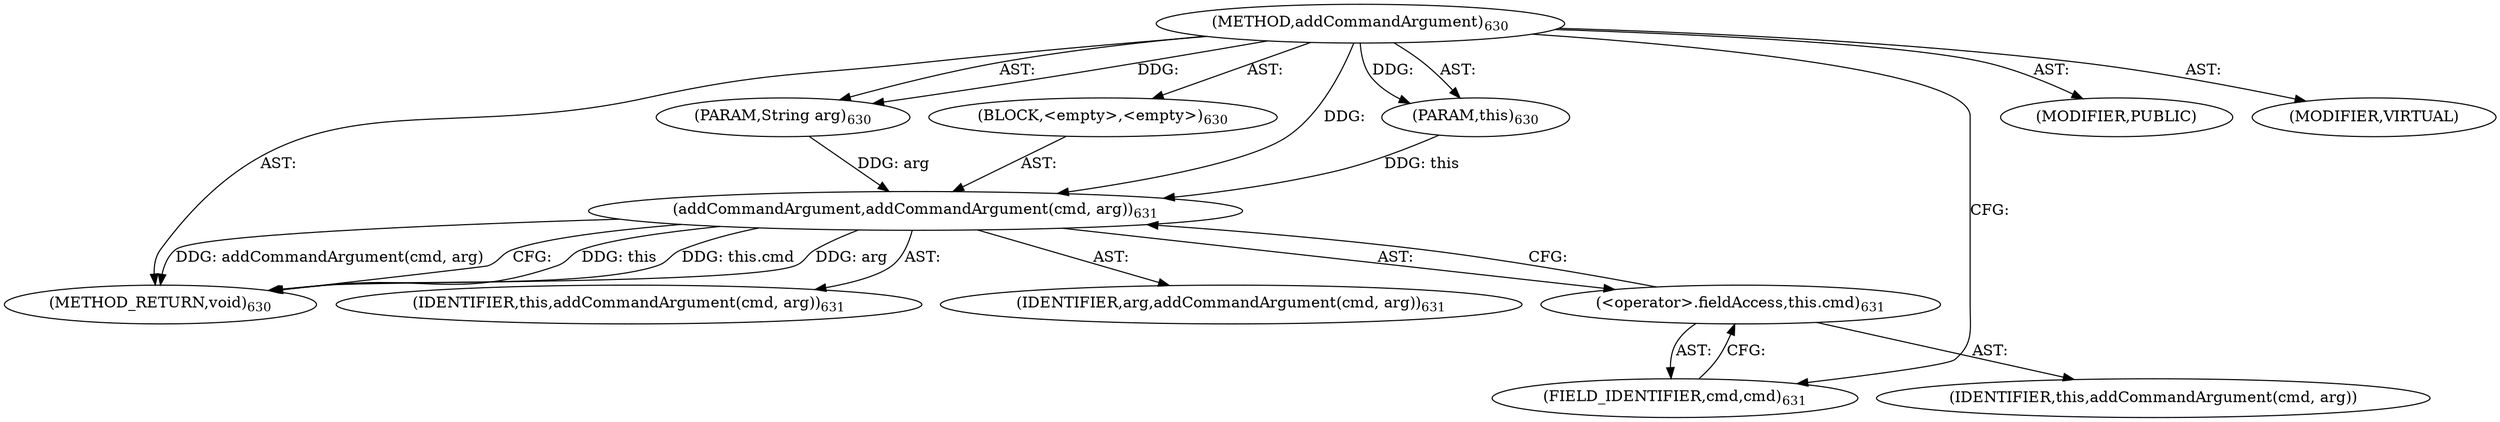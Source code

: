 digraph "addCommandArgument" {  
"111669149719" [label = <(METHOD,addCommandArgument)<SUB>630</SUB>> ]
"115964117013" [label = <(PARAM,this)<SUB>630</SUB>> ]
"115964117040" [label = <(PARAM,String arg)<SUB>630</SUB>> ]
"25769803867" [label = <(BLOCK,&lt;empty&gt;,&lt;empty&gt;)<SUB>630</SUB>> ]
"30064771415" [label = <(addCommandArgument,addCommandArgument(cmd, arg))<SUB>631</SUB>> ]
"68719476794" [label = <(IDENTIFIER,this,addCommandArgument(cmd, arg))<SUB>631</SUB>> ]
"30064771416" [label = <(&lt;operator&gt;.fieldAccess,this.cmd)<SUB>631</SUB>> ]
"68719477038" [label = <(IDENTIFIER,this,addCommandArgument(cmd, arg))> ]
"55834574933" [label = <(FIELD_IDENTIFIER,cmd,cmd)<SUB>631</SUB>> ]
"68719477039" [label = <(IDENTIFIER,arg,addCommandArgument(cmd, arg))<SUB>631</SUB>> ]
"133143986248" [label = <(MODIFIER,PUBLIC)> ]
"133143986249" [label = <(MODIFIER,VIRTUAL)> ]
"128849018903" [label = <(METHOD_RETURN,void)<SUB>630</SUB>> ]
  "111669149719" -> "115964117013"  [ label = "AST: "] 
  "111669149719" -> "115964117040"  [ label = "AST: "] 
  "111669149719" -> "25769803867"  [ label = "AST: "] 
  "111669149719" -> "133143986248"  [ label = "AST: "] 
  "111669149719" -> "133143986249"  [ label = "AST: "] 
  "111669149719" -> "128849018903"  [ label = "AST: "] 
  "25769803867" -> "30064771415"  [ label = "AST: "] 
  "30064771415" -> "68719476794"  [ label = "AST: "] 
  "30064771415" -> "30064771416"  [ label = "AST: "] 
  "30064771415" -> "68719477039"  [ label = "AST: "] 
  "30064771416" -> "68719477038"  [ label = "AST: "] 
  "30064771416" -> "55834574933"  [ label = "AST: "] 
  "30064771415" -> "128849018903"  [ label = "CFG: "] 
  "30064771416" -> "30064771415"  [ label = "CFG: "] 
  "55834574933" -> "30064771416"  [ label = "CFG: "] 
  "111669149719" -> "55834574933"  [ label = "CFG: "] 
  "30064771415" -> "128849018903"  [ label = "DDG: this"] 
  "30064771415" -> "128849018903"  [ label = "DDG: this.cmd"] 
  "30064771415" -> "128849018903"  [ label = "DDG: arg"] 
  "30064771415" -> "128849018903"  [ label = "DDG: addCommandArgument(cmd, arg)"] 
  "111669149719" -> "115964117013"  [ label = "DDG: "] 
  "111669149719" -> "115964117040"  [ label = "DDG: "] 
  "115964117013" -> "30064771415"  [ label = "DDG: this"] 
  "111669149719" -> "30064771415"  [ label = "DDG: "] 
  "115964117040" -> "30064771415"  [ label = "DDG: arg"] 
}

